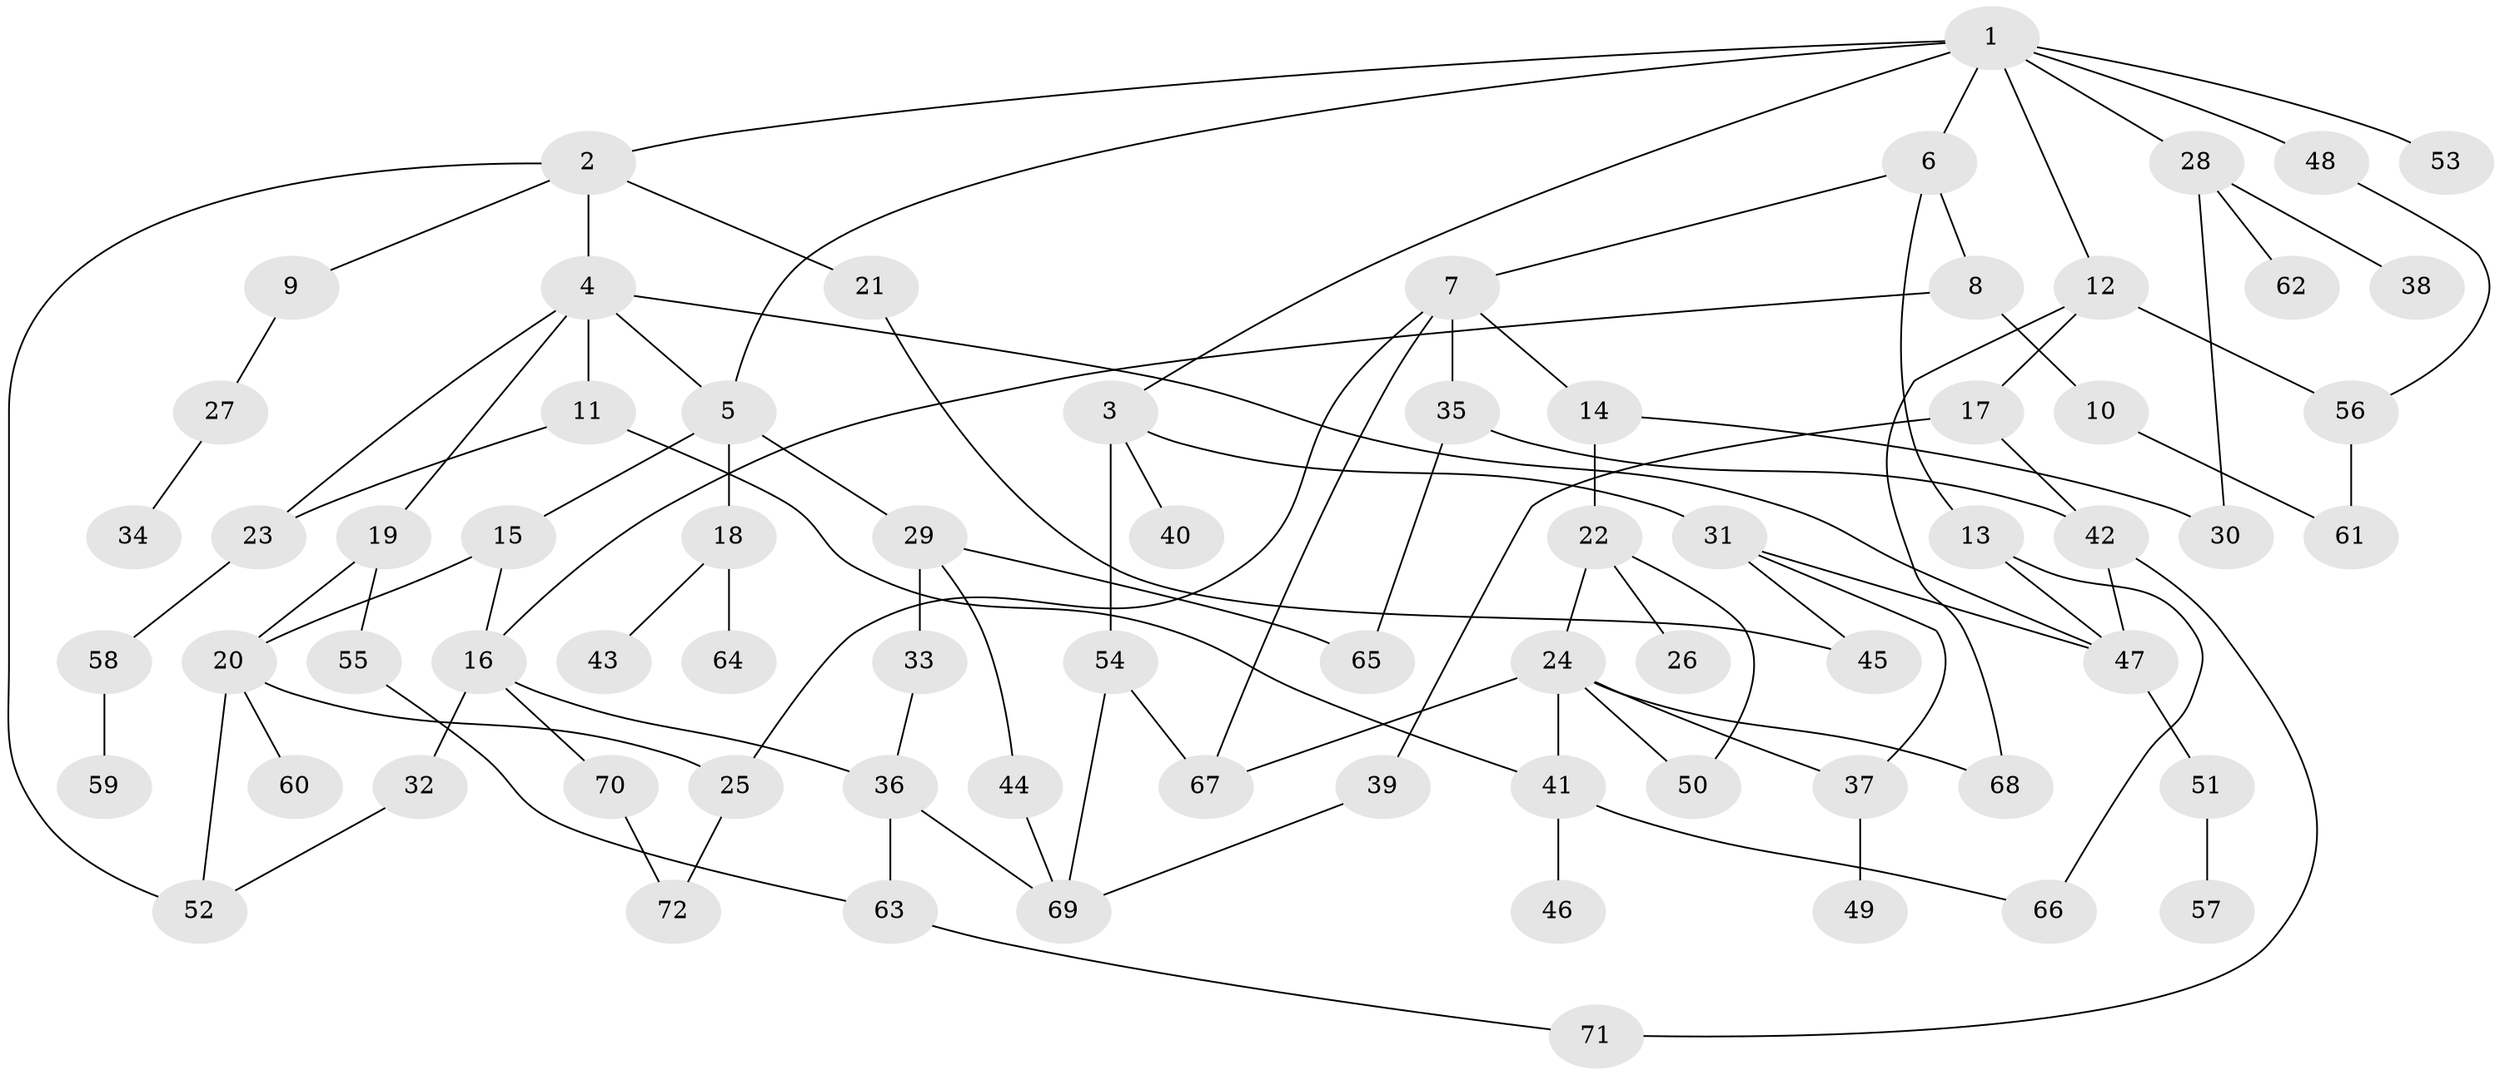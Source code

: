 // coarse degree distribution, {7: 0.06382978723404255, 6: 0.06382978723404255, 3: 0.19148936170212766, 5: 0.1702127659574468, 2: 0.2765957446808511, 4: 0.06382978723404255, 1: 0.1702127659574468}
// Generated by graph-tools (version 1.1) at 2025/23/03/03/25 07:23:34]
// undirected, 72 vertices, 101 edges
graph export_dot {
graph [start="1"]
  node [color=gray90,style=filled];
  1;
  2;
  3;
  4;
  5;
  6;
  7;
  8;
  9;
  10;
  11;
  12;
  13;
  14;
  15;
  16;
  17;
  18;
  19;
  20;
  21;
  22;
  23;
  24;
  25;
  26;
  27;
  28;
  29;
  30;
  31;
  32;
  33;
  34;
  35;
  36;
  37;
  38;
  39;
  40;
  41;
  42;
  43;
  44;
  45;
  46;
  47;
  48;
  49;
  50;
  51;
  52;
  53;
  54;
  55;
  56;
  57;
  58;
  59;
  60;
  61;
  62;
  63;
  64;
  65;
  66;
  67;
  68;
  69;
  70;
  71;
  72;
  1 -- 2;
  1 -- 3;
  1 -- 5;
  1 -- 6;
  1 -- 12;
  1 -- 28;
  1 -- 48;
  1 -- 53;
  2 -- 4;
  2 -- 9;
  2 -- 21;
  2 -- 52;
  3 -- 31;
  3 -- 40;
  3 -- 54;
  4 -- 11;
  4 -- 19;
  4 -- 23;
  4 -- 5;
  4 -- 47;
  5 -- 15;
  5 -- 18;
  5 -- 29;
  6 -- 7;
  6 -- 8;
  6 -- 13;
  7 -- 14;
  7 -- 25;
  7 -- 35;
  7 -- 67;
  8 -- 10;
  8 -- 16;
  9 -- 27;
  10 -- 61;
  11 -- 23;
  11 -- 41;
  12 -- 17;
  12 -- 68;
  12 -- 56;
  13 -- 47;
  13 -- 66;
  14 -- 22;
  14 -- 30;
  15 -- 16;
  15 -- 20;
  16 -- 32;
  16 -- 36;
  16 -- 70;
  17 -- 39;
  17 -- 42;
  18 -- 43;
  18 -- 64;
  19 -- 20;
  19 -- 55;
  20 -- 60;
  20 -- 52;
  20 -- 25;
  21 -- 45;
  22 -- 24;
  22 -- 26;
  22 -- 50;
  23 -- 58;
  24 -- 37;
  24 -- 41;
  24 -- 50;
  24 -- 67;
  24 -- 68;
  25 -- 72;
  27 -- 34;
  28 -- 38;
  28 -- 62;
  28 -- 30;
  29 -- 33;
  29 -- 44;
  29 -- 65;
  31 -- 45;
  31 -- 47;
  31 -- 37;
  32 -- 52;
  33 -- 36;
  35 -- 42;
  35 -- 65;
  36 -- 69;
  36 -- 63;
  37 -- 49;
  39 -- 69;
  41 -- 46;
  41 -- 66;
  42 -- 47;
  42 -- 71;
  44 -- 69;
  47 -- 51;
  48 -- 56;
  51 -- 57;
  54 -- 69;
  54 -- 67;
  55 -- 63;
  56 -- 61;
  58 -- 59;
  63 -- 71;
  70 -- 72;
}
